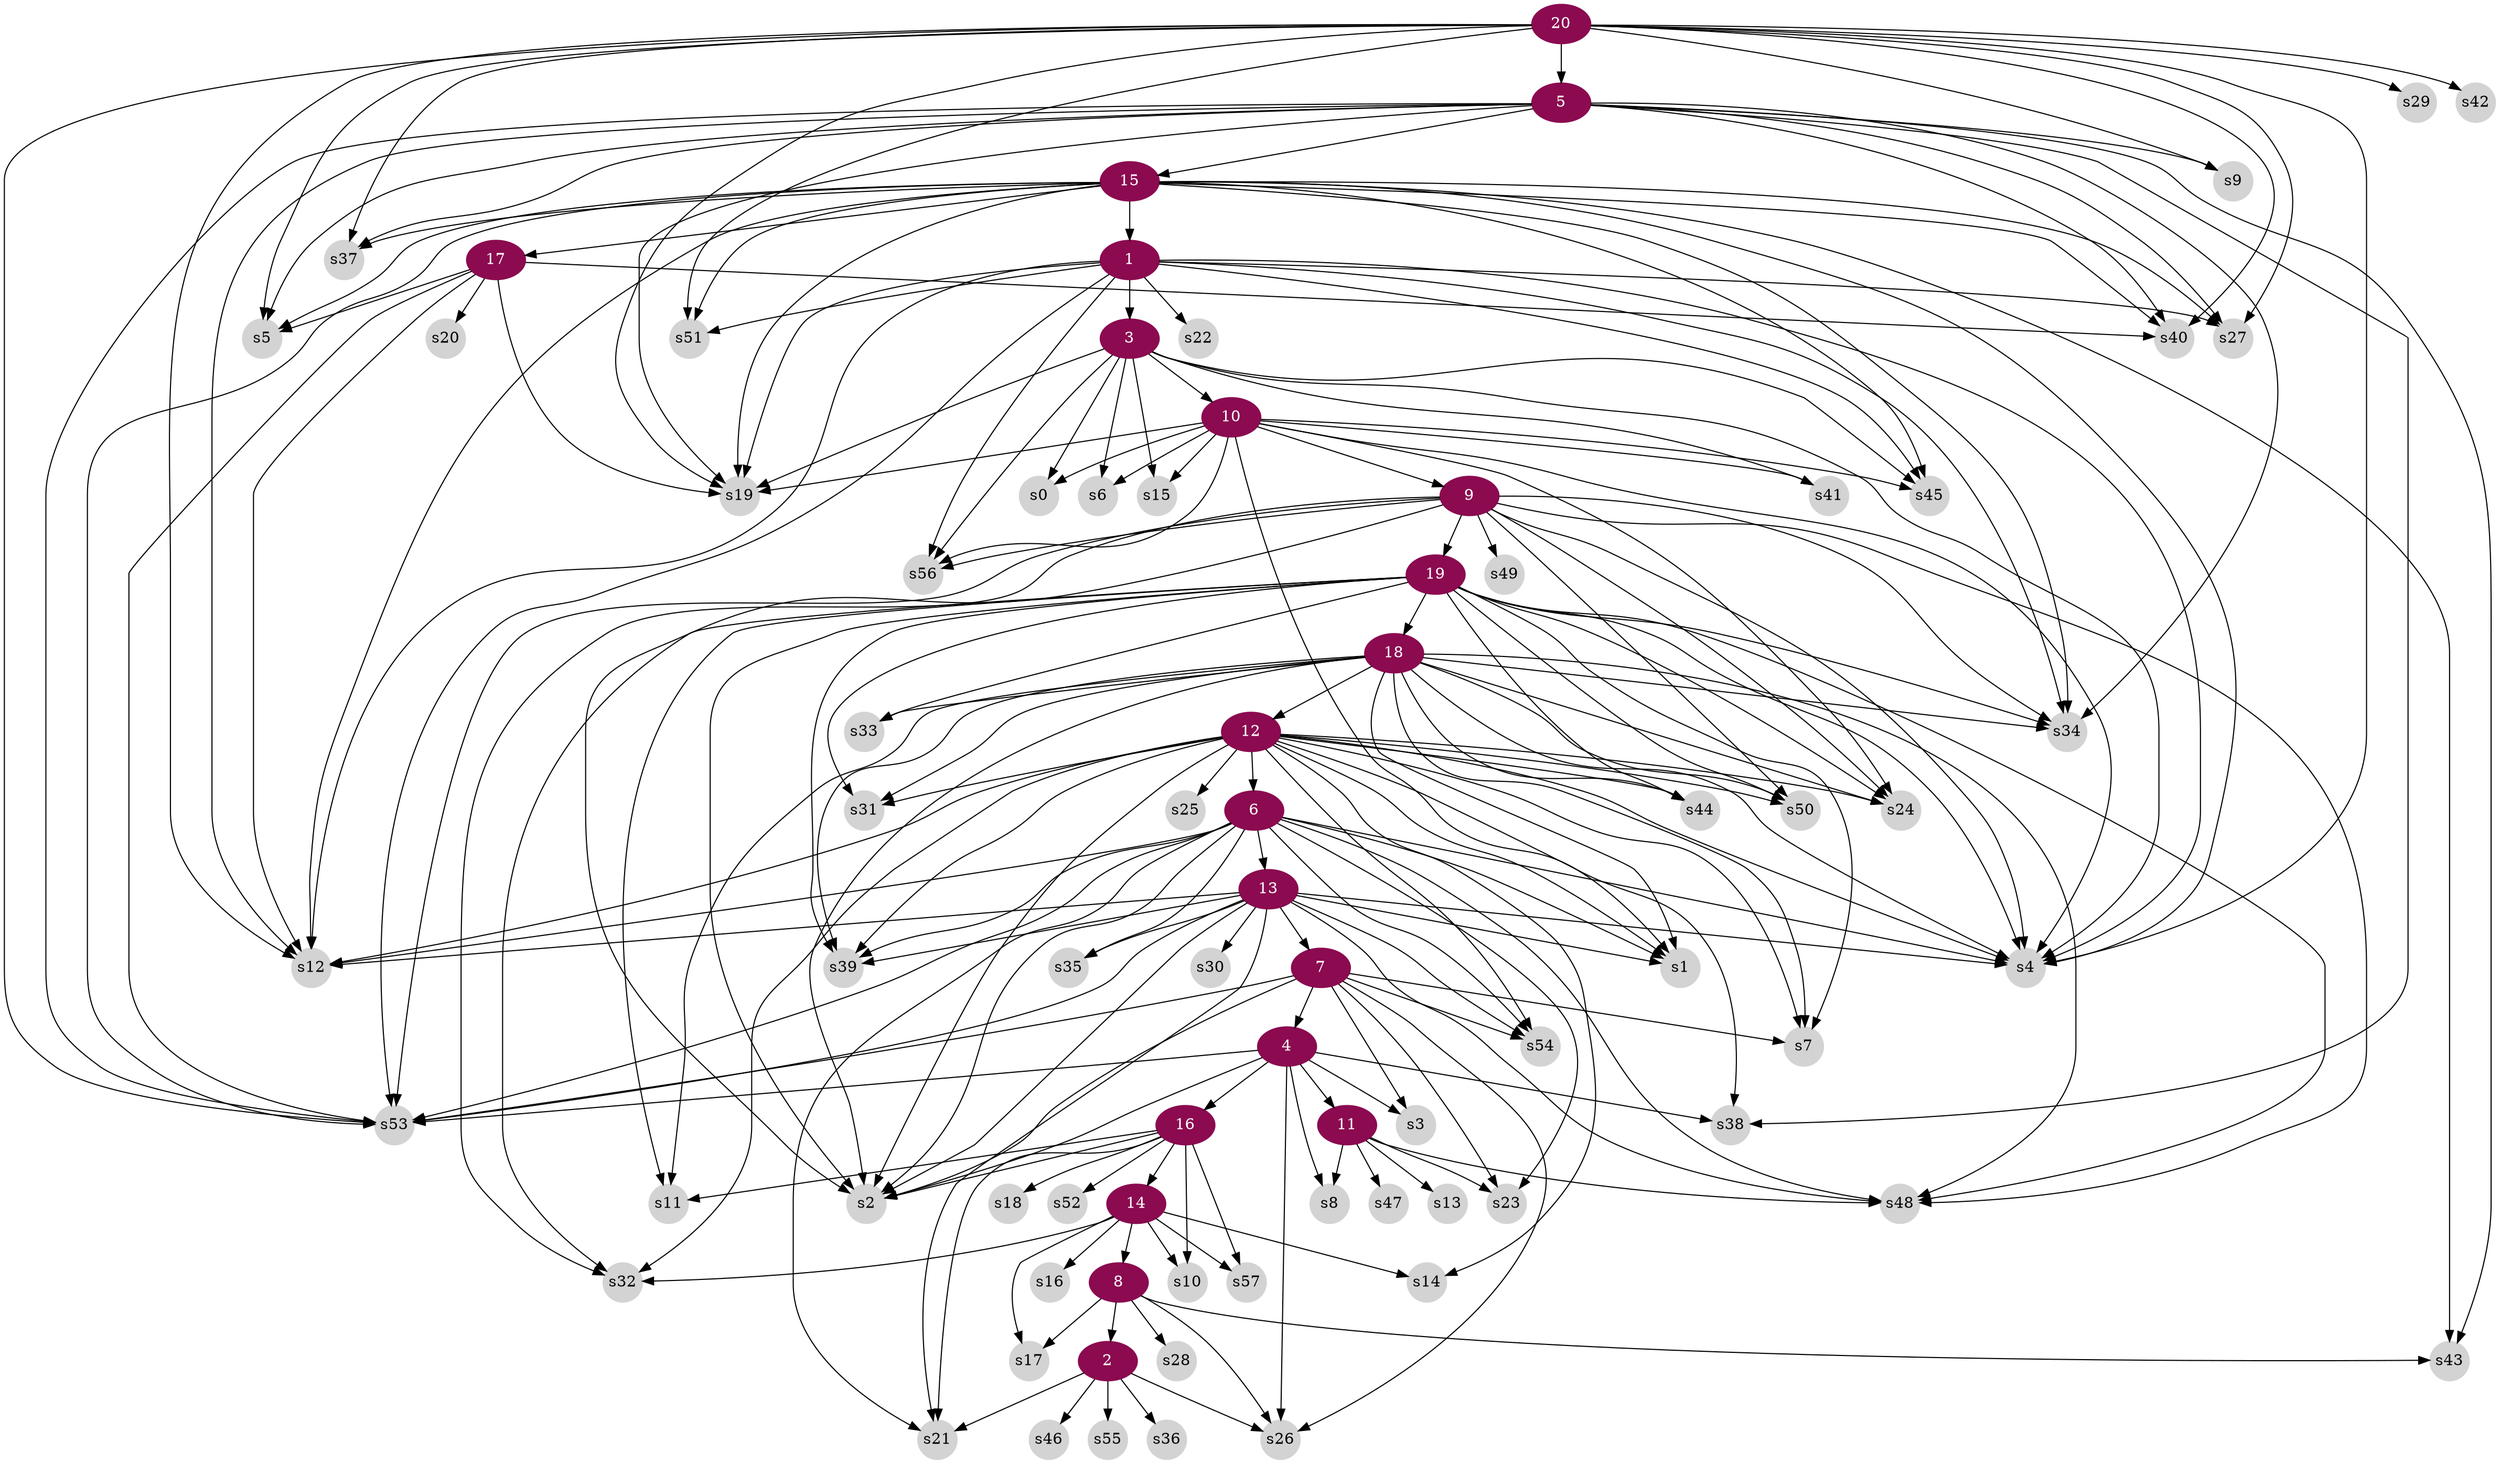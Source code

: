 digraph g{
node [color=deeppink4, style=filled, fontcolor=white];	
15 -> 1;
8 -> 2;
1 -> 3;
7 -> 4;
20 -> 5;
12 -> 6;
13 -> 7;
14 -> 8;
10 -> 9;
3 -> 10;
4 -> 11;
18 -> 12;
6 -> 13;
16 -> 14;
5 -> 15;
4 -> 16;
15 -> 17;
19 -> 18;
9 -> 19;
node [color=lightgrey, style=filled, fontcolor=black, shape=circle, fixedsize=true];  
1 -> s4;
1 -> s12;
1 -> s19;
1 -> s22;
1 -> s27;
1 -> s34;
1 -> s45;
1 -> s51;
1 -> s53;
1 -> s56;
2 -> s21;
2 -> s26;
2 -> s36;
2 -> s46;
2 -> s55;
3 -> s0;
3 -> s4;
3 -> s6;
3 -> s15;
3 -> s19;
3 -> s41;
3 -> s45;
3 -> s56;
4 -> s2;
4 -> s3;
4 -> s8;
4 -> s26;
4 -> s38;
4 -> s53;
5 -> s5;
5 -> s9;
5 -> s12;
5 -> s19;
5 -> s27;
5 -> s34;
5 -> s37;
5 -> s38;
5 -> s40;
5 -> s43;
5 -> s53;
6 -> s1;
6 -> s2;
6 -> s4;
6 -> s12;
6 -> s21;
6 -> s23;
6 -> s35;
6 -> s39;
6 -> s48;
6 -> s53;
6 -> s54;
7 -> s2;
7 -> s3;
7 -> s7;
7 -> s23;
7 -> s26;
7 -> s53;
7 -> s54;
8 -> s17;
8 -> s26;
8 -> s28;
8 -> s43;
9 -> s2;
9 -> s4;
9 -> s24;
9 -> s32;
9 -> s34;
9 -> s48;
9 -> s49;
9 -> s50;
9 -> s53;
9 -> s56;
10 -> s0;
10 -> s1;
10 -> s4;
10 -> s6;
10 -> s15;
10 -> s19;
10 -> s24;
10 -> s41;
10 -> s45;
10 -> s56;
11 -> s8;
11 -> s13;
11 -> s23;
11 -> s47;
11 -> s48;
12 -> s1;
12 -> s2;
12 -> s4;
12 -> s7;
12 -> s12;
12 -> s14;
12 -> s24;
12 -> s25;
12 -> s31;
12 -> s32;
12 -> s38;
12 -> s39;
12 -> s44;
12 -> s50;
12 -> s54;
13 -> s1;
13 -> s2;
13 -> s4;
13 -> s12;
13 -> s21;
13 -> s30;
13 -> s35;
13 -> s39;
13 -> s48;
13 -> s53;
13 -> s54;
14 -> s10;
14 -> s14;
14 -> s16;
14 -> s17;
14 -> s32;
14 -> s57;
15 -> s4;
15 -> s5;
15 -> s12;
15 -> s19;
15 -> s27;
15 -> s34;
15 -> s37;
15 -> s40;
15 -> s43;
15 -> s45;
15 -> s51;
15 -> s53;
16 -> s2;
16 -> s10;
16 -> s11;
16 -> s18;
16 -> s21;
16 -> s52;
16 -> s57;
17 -> s5;
17 -> s12;
17 -> s19;
17 -> s20;
17 -> s40;
17 -> s53;
18 -> s1;
18 -> s2;
18 -> s4;
18 -> s7;
18 -> s11;
18 -> s24;
18 -> s31;
18 -> s33;
18 -> s34;
18 -> s39;
18 -> s44;
18 -> s48;
18 -> s50;
19 -> s2;
19 -> s4;
19 -> s7;
19 -> s11;
19 -> s24;
19 -> s31;
19 -> s32;
19 -> s33;
19 -> s34;
19 -> s39;
19 -> s44;
19 -> s48;
19 -> s50;
20 -> s4;
20 -> s5;
20 -> s9;
20 -> s12;
20 -> s19;
20 -> s27;
20 -> s29;
20 -> s37;
20 -> s40;
20 -> s42;
20 -> s51;
20 -> s53;
}
